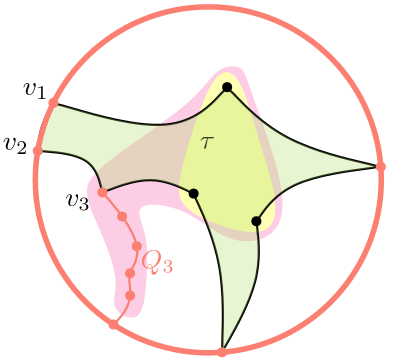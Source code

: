 <?xml version="1.0"?>
<!DOCTYPE ipe SYSTEM "ipe.dtd">
<ipe version="70218" creator="Ipe 7.2.26">
<info created="D:20220307160746" modified="D:20221109103644"/>
<ipestyle name="basic">
<symbol name="arrow/arc(spx)">
<path stroke="sym-stroke" fill="sym-stroke" pen="sym-pen">
0 0 m
-1 0.333 l
-1 -0.333 l
h
</path>
</symbol>
<symbol name="arrow/farc(spx)">
<path stroke="sym-stroke" fill="white" pen="sym-pen">
0 0 m
-1 0.333 l
-1 -0.333 l
h
</path>
</symbol>
<symbol name="arrow/ptarc(spx)">
<path stroke="sym-stroke" fill="sym-stroke" pen="sym-pen">
0 0 m
-1 0.333 l
-0.8 0 l
-1 -0.333 l
h
</path>
</symbol>
<symbol name="arrow/fptarc(spx)">
<path stroke="sym-stroke" fill="white" pen="sym-pen">
0 0 m
-1 0.333 l
-0.8 0 l
-1 -0.333 l
h
</path>
</symbol>
<symbol name="mark/circle(sx)" transformations="translations">
<path fill="sym-stroke">
0.6 0 0 0.6 0 0 e
0.4 0 0 0.4 0 0 e
</path>
</symbol>
<symbol name="mark/disk(sx)" transformations="translations">
<path fill="sym-stroke">
0.6 0 0 0.6 0 0 e
</path>
</symbol>
<symbol name="mark/fdisk(sfx)" transformations="translations">
<group>
<path fill="sym-fill">
0.5 0 0 0.5 0 0 e
</path>
<path fill="sym-stroke" fillrule="eofill">
0.6 0 0 0.6 0 0 e
0.4 0 0 0.4 0 0 e
</path>
</group>
</symbol>
<symbol name="mark/box(sx)" transformations="translations">
<path fill="sym-stroke" fillrule="eofill">
-0.6 -0.6 m
0.6 -0.6 l
0.6 0.6 l
-0.6 0.6 l
h
-0.4 -0.4 m
0.4 -0.4 l
0.4 0.4 l
-0.4 0.4 l
h
</path>
</symbol>
<symbol name="mark/square(sx)" transformations="translations">
<path fill="sym-stroke">
-0.6 -0.6 m
0.6 -0.6 l
0.6 0.6 l
-0.6 0.6 l
h
</path>
</symbol>
<symbol name="mark/fsquare(sfx)" transformations="translations">
<group>
<path fill="sym-fill">
-0.5 -0.5 m
0.5 -0.5 l
0.5 0.5 l
-0.5 0.5 l
h
</path>
<path fill="sym-stroke" fillrule="eofill">
-0.6 -0.6 m
0.6 -0.6 l
0.6 0.6 l
-0.6 0.6 l
h
-0.4 -0.4 m
0.4 -0.4 l
0.4 0.4 l
-0.4 0.4 l
h
</path>
</group>
</symbol>
<symbol name="mark/cross(sx)" transformations="translations">
<group>
<path fill="sym-stroke">
-0.43 -0.57 m
0.57 0.43 l
0.43 0.57 l
-0.57 -0.43 l
h
</path>
<path fill="sym-stroke">
-0.43 0.57 m
0.57 -0.43 l
0.43 -0.57 l
-0.57 0.43 l
h
</path>
</group>
</symbol>
<symbol name="arrow/fnormal(spx)">
<path stroke="sym-stroke" fill="white" pen="sym-pen">
0 0 m
-1 0.333 l
-1 -0.333 l
h
</path>
</symbol>
<symbol name="arrow/pointed(spx)">
<path stroke="sym-stroke" fill="sym-stroke" pen="sym-pen">
0 0 m
-1 0.333 l
-0.8 0 l
-1 -0.333 l
h
</path>
</symbol>
<symbol name="arrow/fpointed(spx)">
<path stroke="sym-stroke" fill="white" pen="sym-pen">
0 0 m
-1 0.333 l
-0.8 0 l
-1 -0.333 l
h
</path>
</symbol>
<symbol name="arrow/linear(spx)">
<path stroke="sym-stroke" pen="sym-pen">
-1 0.333 m
0 0 l
-1 -0.333 l
</path>
</symbol>
<symbol name="arrow/fdouble(spx)">
<path stroke="sym-stroke" fill="white" pen="sym-pen">
0 0 m
-1 0.333 l
-1 -0.333 l
h
-1 0 m
-2 0.333 l
-2 -0.333 l
h
</path>
</symbol>
<symbol name="arrow/double(spx)">
<path stroke="sym-stroke" fill="sym-stroke" pen="sym-pen">
0 0 m
-1 0.333 l
-1 -0.333 l
h
-1 0 m
-2 0.333 l
-2 -0.333 l
h
</path>
</symbol>
<symbol name="arrow/mid-normal(spx)">
<path stroke="sym-stroke" fill="sym-stroke" pen="sym-pen">
0.5 0 m
-0.5 0.333 l
-0.5 -0.333 l
h
</path>
</symbol>
<symbol name="arrow/mid-fnormal(spx)">
<path stroke="sym-stroke" fill="white" pen="sym-pen">
0.5 0 m
-0.5 0.333 l
-0.5 -0.333 l
h
</path>
</symbol>
<symbol name="arrow/mid-pointed(spx)">
<path stroke="sym-stroke" fill="sym-stroke" pen="sym-pen">
0.5 0 m
-0.5 0.333 l
-0.3 0 l
-0.5 -0.333 l
h
</path>
</symbol>
<symbol name="arrow/mid-fpointed(spx)">
<path stroke="sym-stroke" fill="white" pen="sym-pen">
0.5 0 m
-0.5 0.333 l
-0.3 0 l
-0.5 -0.333 l
h
</path>
</symbol>
<symbol name="arrow/mid-double(spx)">
<path stroke="sym-stroke" fill="sym-stroke" pen="sym-pen">
1 0 m
0 0.333 l
0 -0.333 l
h
0 0 m
-1 0.333 l
-1 -0.333 l
h
</path>
</symbol>
<symbol name="arrow/mid-fdouble(spx)">
<path stroke="sym-stroke" fill="white" pen="sym-pen">
1 0 m
0 0.333 l
0 -0.333 l
h
0 0 m
-1 0.333 l
-1 -0.333 l
h
</path>
</symbol>
<anglesize name="22.5 deg" value="22.5"/>
<anglesize name="30 deg" value="30"/>
<anglesize name="45 deg" value="45"/>
<anglesize name="60 deg" value="60"/>
<anglesize name="90 deg" value="90"/>
<arrowsize name="large" value="10"/>
<arrowsize name="small" value="5"/>
<arrowsize name="tiny" value="3"/>
<color name="blue" value="0 0 1"/>
<color name="brown" value="0.647 0.165 0.165"/>
<color name="darkblue" value="0 0 0.545"/>
<color name="darkcyan" value="0 0.545 0.545"/>
<color name="darkgray" value="0.663"/>
<color name="darkgreen" value="0 0.392 0"/>
<color name="darkmagenta" value="0.545 0 0.545"/>
<color name="darkorange" value="1 0.549 0"/>
<color name="darkred" value="0.545 0 0"/>
<color name="gold" value="1 0.843 0"/>
<color name="gray" value="0.745"/>
<color name="green" value="0 1 0"/>
<color name="lightblue" value="0.678 0.847 0.902"/>
<color name="lightcyan" value="0.878 1 1"/>
<color name="lightgray" value="0.827"/>
<color name="lightgreen" value="0.565 0.933 0.565"/>
<color name="lightyellow" value="1 1 0.878"/>
<color name="navy" value="0 0 0.502"/>
<color name="orange" value="1 0.647 0"/>
<color name="pink" value="1 0.753 0.796"/>
<color name="purple" value="0.627 0.125 0.941"/>
<color name="red" value="1 0 0"/>
<color name="seagreen" value="0.18 0.545 0.341"/>
<color name="turquoise" value="0.251 0.878 0.816"/>
<color name="violet" value="0.933 0.51 0.933"/>
<color name="yellow" value="1 1 0"/>
<dashstyle name="dash dot dotted" value="[4 2 1 2 1 2] 0"/>
<dashstyle name="dash dotted" value="[4 2 1 2] 0"/>
<dashstyle name="dashed" value="[4] 0"/>
<dashstyle name="dotted" value="[1 3] 0"/>
<gridsize name="10 pts (~3.5 mm)" value="10"/>
<gridsize name="14 pts (~5 mm)" value="14"/>
<gridsize name="16 pts (~6 mm)" value="16"/>
<gridsize name="20 pts (~7 mm)" value="20"/>
<gridsize name="28 pts (~10 mm)" value="28"/>
<gridsize name="32 pts (~12 mm)" value="32"/>
<gridsize name="4 pts" value="4"/>
<gridsize name="56 pts (~20 mm)" value="56"/>
<gridsize name="8 pts (~3 mm)" value="8"/>
<opacity name="10%" value="0.1"/>
<opacity name="30%" value="0.3"/>
<opacity name="50%" value="0.5"/>
<opacity name="75%" value="0.75"/>
<pen name="fat" value="1.2"/>
<pen name="heavier" value="0.8"/>
<pen name="ultrafat" value="2"/>
<symbolsize name="large" value="5"/>
<symbolsize name="small" value="2"/>
<symbolsize name="tiny" value="1.1"/>
<textsize name="Huge" value="\Huge"/>
<textsize name="LARGE" value="\LARGE"/>
<textsize name="Large" value="\Large"/>
<textsize name="footnote" value="\footnotesize"/>
<textsize name="huge" value="\huge"/>
<textsize name="large" value="\large"/>
<textsize name="small" value="\small"/>
<textsize name="tiny" value="\tiny"/>
<textstyle name="center" begin="\begin{center}" end="\end{center}"/>
<textstyle name="item" begin="\begin{itemize}\item{}" end="\end{itemize}"/>
<textstyle name="itemize" begin="\begin{itemize}" end="\end{itemize}"/>
<tiling name="falling" angle="-60" step="4" width="1"/>
<tiling name="rising" angle="30" step="4" width="1"/>
</ipestyle>
<ipestyle name="brew">
<color name="aliceblue" value="0.941 0.973 1"/>
<color name="brew1" value="0.552 0.827 0.78"/>
<color name="brew2" value="1 1 0.701"/>
<color name="brew3" value="0.745 0.729 0.854"/>
<color name="brew4" value="0.984 0.501 0.447"/>
<color name="brew5" value="0.501 0.694 0.827"/>
<color name="brew6" value="0.992 0.705 0.384"/>
<color name="brew7" value="0.701 0.87 0.411"/>
<color name="brew8" value="0.988 0.803 0.898"/>
</ipestyle>
<page>
<layer name="alpha"/>
<layer name="beta"/>
<layer name="gamma"/>
<layer name="delta"/>
<layer name="epsilon"/>
<view layers="delta" active="delta"/>
<view layers="epsilon" active="epsilon"/>
<view layers="alpha beta gamma" active="alpha"/>
<view layers="alpha beta gamma delta epsilon" active="alpha"/>
<path layer="alpha" matrix="1.15 0 0 1.15 -38.387 -86.405" fill="pink">
262.816 594.795
265.257 602.606
262.206 611.637
265.989 620.179
262.816 626.526
254.395 626.037
254.639 618.959
250.612 613.101
255.25 603.826
250.978 598.823
236.944 572.34
235.601 568.191
234.015 561.966
225.874 559.297
217.661 564.895
214.122 560.746
210.314 553.468
215.343 549.64
226.326 553.424
234.381 552.569
239.787 553.912
245.088 558.227
252.809 557.451
250.019 550.83
255.738 538.901
260.375 534.996
265.745 539.877
268.796 556.231
270.261 558.183
280.024 557.817
291.74 538.657
299.428 546.236
287.102 565.994
273.8 574.781
275.508 577.466
290.505 582.075
286.045 594.032
274.812 591.02 u
</path>
<path matrix="1.15 0 0 1.15 -38.387 -86.405" fill="brew2">
263.088 549.474
253.841 552.679
255.69 538.748
264.444 538.009 u
</path>
<path matrix="1.15 0 0 1.15 -38.387 -86.405" fill="brew2">
277.635 580.295
286.882 581.528
284.909 592.501
276.772 588.925 u
</path>
<path layer="epsilon" matrix="1.15 0 0 1.15 -38.387 -86.405" fill="brew8">
255.006 608.098
226.082 560.502
225.838 555.498
238.53 536.582
242.68 529.626
242.68 526.575
250.368 524.622
249.636 538.047
238.164 560.258
250.389 557.488
261.978 553.666
287.621 576.227
290.58 584.117
263.182 611.637
250.856 605.901 u
</path>
<path matrix="1.15 0 0 1.15 -38.387 -86.405" fill="brew2">
274.923 596.076
261.485 607.541
250.636 602.98
245.088 558.351
261.238 555.022
287.375 577.213
283.06 586.583 u
</path>
<path layer="delta" matrix="1.15 0 0 1.15 -38.387 -86.405" fill="brew8">
223.153 580.883
217.173 573.072
222.421 562.333
229.987 543.416
225.35 535.728
236.334 530.114
237.798 544.271
238.408 559.404
232.184 569.533
250.978 567.702
264.403 553.79
286.858 560.014
269.406 605.535
268.186 612.369
259.155 611.393
253.907 601.019 u
</path>
<path matrix="1.15 0 0 1.15 -38.387 -86.405" fill="brew2">
269.498 600.514
265.677 610.254
258.033 610.747
246.937 575.487
247.43 565.871
276.896 555.762
278.991 569.323
274.676 582.514 u
</path>
<path layer="alpha" matrix="1.15 0 0 1.15 -38.387 -86.405" stroke="lightgray" pen="heavier">
272.823 566.116 m
256.226 576.855
255.738 596.016 c
</path>
<path matrix="1.15 0 0 1.15 -38.387 -86.405" stroke="lightgray" pen="heavier">
239.385 567.214 m
260.253 576.733
272.823 566.116 c
</path>
<path matrix="1.15 0 0 1.15 -38.387 -86.405" stroke="lightgray" pen="heavier">
239.385 567.214 m
249.88 571.608
255.738 596.016 c
</path>
<path matrix="1.15 0 0 1.15 -38.387 -86.405" stroke="brew7" pen="heavier">
255.738 596.016 m
265.501 603.948
243.534 615.298
269.162 616.64
255.375 630.157 c
</path>
<path matrix="1.15 0 0 1.15 -38.387 -86.405" stroke="brew1" pen="heavier">
272.823 566.116 m
290.885 562.211
286.492 546.101
298.326 540.991 c
</path>
<path matrix="1.15 0 0 1.15 -38.387 -86.405" stroke="brew4" pen="heavier">
239.385 567.214 m
237.31 554.644
221.323 564.163
218.76 554.522
207.999 553.081 c
</path>
<path matrix="0.69552 0 0 0.69552 78.0252 175.39" stroke="black">
89.5337 0 0 89.5337 257.631 576.033 e
</path>
<path matrix="0.69552 0 0 0.69552 78.0252 175.39" stroke="brew7" pen="ultrafat" cap="1">
343.793 600.373 m
89.5337 0 0 89.5337 257.631 576.033 179.77 620.238 a
</path>
<path matrix="0.69552 0 0 0.69552 78.0252 175.39" stroke="brew4" pen="ultrafat" cap="1">
172.631 604.165 m
89.5337 0 0 89.5337 257.631 576.033 237.08 488.89 a
</path>
<path matrix="0.69552 0 0 0.69552 78.0252 175.39" stroke="brew1" pen="ultrafat" cap="1">
263.713 486.707 m
89.5337 0 0 89.5337 257.631 576.033 347.123 578.744 a
</path>
<use layer="beta" matrix="0.9936 0 0 0.9936 1.23096 3.68624" name="mark/disk(sx)" pos="255.7 638.677" size="normal" stroke="brew7"/>
<use matrix="0.9936 0 0 0.9936 1.23096 3.68624" name="mark/disk(sx)" pos="200.866 549.468" size="normal" stroke="brew4"/>
<use matrix="0.9936 0 0 0.9936 1.23096 3.68624" name="mark/disk(sx)" pos="305.412 535.476" size="normal" stroke="brew1"/>
<text layer="alpha" matrix="0.828 0 0 0.828 86.1764 107.842" transformations="translations" pos="261.158 623.386" stroke="brew7" type="label" width="10.866" height="6.812" depth="1.49" valign="baseline" style="math">P_3</text>
<text matrix="0.828 0 0 0.828 69.8308 86.8552" transformations="translations" pos="299.119 556.296" stroke="brew1" type="label" width="10.866" height="6.812" depth="1.49" valign="baseline" style="math">P_2</text>
<text matrix="0.828 0 0 0.828 18.7219 75.921" transformations="translations" pos="224 560" stroke="brew4" type="label" width="10.866" height="6.812" depth="1.49" halign="right" valign="top" style="math">P_1</text>
<path layer="epsilon" matrix="0.69552 0 0 0.69552 78.0252 175.391" stroke="black" pen="heavier">
89.5337 0 0 89.5337 257.631 576.033 e
</path>
<path matrix="0.828 0 0 0.828 43.895 99.0774" stroke="brew1" pen="ultrafat" cap="1">
331.535 589.978 m
75.2083 0 0 75.2083 257.631 576.033 183.767 590.188 a
</path>
<path matrix="0.828 0 0 0.828 43.895 99.0774" stroke="brew4" pen="ultrafat" cap="1">
182.808 568.432 m
75.2083 0 0 75.2083 257.631 576.033 332.286 566.93 a
</path>
<text matrix="0.828 0 0 0.828 40.9239 79.4469" transformations="translations" pos="184.197 614.929" stroke="black" type="label" width="9.298" height="4.294" depth="1.49" halign="right" valign="baseline" style="math">v_1</text>
<text matrix="0.828 0 0 0.828 40.3487 58.8791" transformations="translations" pos="184.197 614.929" stroke="black" type="label" width="9.298" height="4.294" depth="1.49" halign="right" valign="top" style="math">v_2</text>
<text layer="delta" matrix="0.828 0 0 0.828 62.4626 61.6242" transformations="translations" pos="184.197 614.929" stroke="black" type="label" width="9.298" height="4.294" depth="1.49" halign="right" valign="top" style="math">v_3</text>
<path matrix="1.15 0 0 1.15 -38.387 -86.405" stroke="brew4" pen="heavier">
223.885 572.096 m
240.239 554.156
227.181 547.2
235.601 538.535
227.353 530.749 c
</path>
<use matrix="1.15 0 0 1.15 -38.387 -86.405" name="mark/disk(sx)" pos="227.353 530.749" size="normal" stroke="brew4"/>
<text matrix="1.15 0 0 1.15 -38.387 -86.405" transformations="translations" pos="256.714 585.764" stroke="black" type="label" width="5.483" height="4.289" depth="0" halign="center" valign="baseline" style="math">\tau</text>
<use layer="epsilon" matrix="1.15 0 0 1.15 -38.387 -86.405" name="mark/disk(sx)" pos="254.639 561.6" size="normal" stroke="black"/>
<use matrix="1.15 0 0 1.15 -38.387 -86.405" name="mark/disk(sx)" pos="280.268 580.15" size="normal" stroke="black"/>
<use matrix="1.15 0 0 1.15 -38.387 -86.405" name="mark/disk(sx)" pos="257.69 602.484" size="normal" stroke="black"/>
<use matrix="1.15 0 0 1.15 -38.387 -86.405" name="mark/disk(sx)" pos="247.025 522.818" size="normal" stroke="brew4"/>
<text matrix="1.15 0 0 1.15 -34.937 -87.555" transformations="translations" pos="239.018 543.783" stroke="brew4" type="label" width="12.345" height="6.815" depth="1.93" valign="baseline" style="math">Q_3</text>
<path matrix="1.15 0 0 1.15 -38.387 -86.405" stroke="brew4" pen="heavier">
232.55 563.065 m
229.133 553.668
242.069 548.42
244.388 533.531
247.025 522.818 c
</path>
<use matrix="1.15 0 0 1.15 -38.387 -86.405" name="mark/disk(sx)" pos="232.55 563.065" size="normal" stroke="brew4"/>
<text matrix="1.15 0 0 1.15 -38.387 -89.855" transformations="translations" pos="249.27 615.176" stroke="black" type="label" width="10.876" height="6.812" depth="1.49" halign="center" valign="baseline" style="math">F_1</text>
<text matrix="1.15 0 0 1.15 -20.0014 -172.519" transformations="translations" pos="249.27 615.176" stroke="black" type="label" width="10.876" height="6.812" depth="1.49" halign="center" valign="baseline" style="math">F_3</text>
<text matrix="1.15 0 0 1.15 -71.0873 -160.449" transformations="translations" pos="249.27 615.176" stroke="black" type="label" width="10.876" height="6.812" depth="1.49" halign="center" valign="baseline" style="math">F_2</text>
<text matrix="1.15 0 0 1.15 -35.8605 -132.521" transformations="translations" pos="249.27 615.176" stroke="black" type="label" width="5.483" height="4.289" depth="0" halign="center" valign="baseline" style="math">\tau</text>
<text matrix="1.15 0 0 1.15 -36.087 -87.555" transformations="translations" pos="230.891 567.652" stroke="black" type="label" width="9.298" height="4.294" depth="1.49" valign="baseline" style="math">v_3</text>
<use layer="alpha" matrix="1.15 0 0 1.15 -38.387 -86.405" name="mark/disk(sx)" pos="281.854 586.619" size="normal" stroke="black"/>
<use matrix="1.15 0 0 1.15 -38.387 -86.405" name="mark/disk(sx)" pos="259.033 544.881" size="normal" stroke="black"/>
<text matrix="1.15 0 0 1.15 -39.537 -85.255" transformations="translations" pos="251.1 577.099" stroke="black" type="label" width="5.483" height="4.289" depth="0" halign="center" valign="baseline" style="math">\tau</text>
<text matrix="1.15 0 0 1.15 -36.087 -85.255" transformations="translations" pos="234.503 566.604" stroke="black" type="label" width="9.298" height="4.294" depth="1.49" halign="right" valign="baseline" style="math">v_1</text>
<text matrix="1.15 0 0 1.15 6.72692 -83.4305" transformations="translations" pos="234.503 566.604" stroke="black" type="label" width="9.298" height="4.294" depth="1.49" valign="baseline" style="math">v_2</text>
<text matrix="1.15 0 0 1.15 -10.5358 -52.1647" transformations="translations" pos="234.503 566.604" stroke="black" type="label" width="9.298" height="4.294" depth="1.49" valign="top" style="math">v_3</text>
<text matrix="1.15 0 0 1.15 -33.787 -86.405" transformations="translations" pos="236.7 611.759" stroke="black" type="label" width="10.876" height="6.812" depth="1.49" halign="center" valign="baseline" style="math">F_1</text>
<text matrix="1.15 0 0 1.15 18.8422 -102.965" transformations="translations" pos="236.7 611.759" stroke="black" type="label" width="10.876" height="6.812" depth="1.49" halign="center" valign="baseline" style="math">F_2</text>
<text matrix="1.15 0 0 1.15 -25.3673 -172.437" transformations="translations" pos="236.7 611.759" stroke="black" type="label" width="10.876" height="6.812" depth="1.49" halign="center" valign="baseline" style="math">F_3</text>
<text matrix="1.15 0 0 1.15 -60.536 -125.226" transformations="translations" pos="236.7 611.759" stroke="black" type="label" width="10.876" height="6.812" depth="1.49" halign="center" valign="baseline" style="math">F_4</text>
<text layer="delta" matrix="1.15 0 0 1.15 -37.237 -87.555" transformations="translations" pos="234.855 549.227" stroke="brew4" type="label" width="12.345" height="6.815" depth="1.93" valign="baseline" style="math">Q_3</text>
<text layer="alpha" matrix="1.15 0 0 1.15 -38.387 -85.255" transformations="translations" pos="220.677 555.885" stroke="brew4" type="label" width="12.345" height="6.815" depth="1.93" valign="top" style="math">Q_1</text>
<text matrix="1.15 0 0 1.15 -41.837 -87.555" transformations="translations" pos="289.717 559.707" stroke="brew1" type="label" width="12.345" height="6.815" depth="1.93" valign="baseline" style="math">Q_2</text>
<text matrix="1.15 0 0 1.15 -37.237 -80.655" transformations="translations" pos="259.882 610.747" stroke="brew7" type="label" width="12.345" height="6.815" depth="1.93" valign="top" style="math">Q_3</text>
<use layer="delta" matrix="1.15 0 0 1.15 -38.387 -86.405" name="mark/disk(sx)" pos="230.076 564.559" size="normal" stroke="brew4"/>
<use matrix="1.15 0 0 1.15 -38.387 -86.405" name="mark/disk(sx)" pos="234.65 555.232" size="normal" stroke="brew4"/>
<use matrix="1.15 0 0 1.15 -38.387 -86.405" name="mark/disk(sx)" pos="232.556 546.792" size="normal" stroke="brew4"/>
<use matrix="1.15 0 0 1.15 -38.387 -86.405" name="mark/disk(sx)" pos="232.584 539.821" size="normal" stroke="brew4"/>
<text matrix="0.828 0 0 0.828 47.207 97.4214" transformations="translations" pos="184.197 614.929" stroke="black" type="label" width="9.298" height="4.294" depth="1.49" halign="right" valign="baseline" style="math">v_1</text>
<text matrix="0.828 0 0 0.828 40.0071 77.6816" transformations="translations" pos="184.197 614.929" stroke="black" type="label" width="9.298" height="4.294" depth="1.49" halign="right" valign="baseline" style="math">v_2</text>
<use layer="epsilon" matrix="1.15 0 0 1.15 -38.387 -86.405" name="mark/disk(sx)" pos="232.56 554.101" size="normal" stroke="brew4"/>
<use matrix="1.15 0 0 1.15 -38.387 -86.405" name="mark/disk(sx)" pos="237.128 548.591" size="normal" stroke="brew4"/>
<use matrix="1.15 0 0 1.15 -38.387 -86.405" name="mark/disk(sx)" pos="242.239 540.814" size="normal" stroke="brew4"/>
<use matrix="1.15 0 0 1.15 -38.387 -86.405" name="mark/disk(sx)" pos="244.51 533.353" size="normal" stroke="brew4"/>
<use layer="alpha" matrix="1.15 0 0 1.15 -38.387 -86.405" name="mark/disk(sx)" pos="214.85 554.808" size="normal" stroke="brew4"/>
<use matrix="1.15 0 0 1.15 -38.387 -86.405" name="mark/disk(sx)" pos="221.677 558.604" size="normal" stroke="brew4"/>
<use matrix="1.15 0 0 1.15 -38.387 -86.405" name="mark/disk(sx)" pos="230.861 558.55" size="normal" stroke="brew4"/>
<use matrix="1.15 0 0 1.15 -38.387 -86.405" name="mark/disk(sx)" pos="237.069 560.946" size="normal" stroke="brew4"/>
<use matrix="1.15 0 0 1.15 -38.387 -86.405" name="mark/disk(sx)" pos="259.721 601.749" size="normal" stroke="brew7"/>
<use matrix="1.15 0 0 1.15 -38.387 -86.405" name="mark/disk(sx)" pos="256.997 609.191" size="normal" stroke="brew7"/>
<use matrix="1.15 0 0 1.15 -38.387 -86.405" name="mark/disk(sx)" pos="258.696 615.57" size="normal" stroke="brew7"/>
<use matrix="1.15 0 0 1.15 -38.387 -86.405" name="mark/disk(sx)" pos="261.27 622.349" size="normal" stroke="brew7"/>
<use matrix="1.15 0 0 1.15 -38.387 -86.405" name="mark/disk(sx)" pos="280.178 563.244" size="normal" stroke="brew1"/>
<use matrix="1.15 0 0 1.15 -38.387 -86.405" name="mark/disk(sx)" pos="285.786 557.684" size="normal" stroke="brew1"/>
<use matrix="1.15 0 0 1.15 -38.387 -86.405" name="mark/disk(sx)" pos="289.794 550.206" size="normal" stroke="brew1"/>
<use matrix="1.15 0 0 1.15 -38.387 -86.405" name="mark/disk(sx)" pos="292.986 545.04" size="normal" stroke="brew1"/>
<path layer="delta" stroke="black" pen="heavier">
201.448 603.747
201.448 603.747
196.705 595.37
195.822 586.474
195.822 586.474
215.805 584.881
219.081 571.505
219.081 571.505
236.889 578.253
251.922 571.085
251.922 571.085
263.191 546.158
262.146 513.957
262.146 513.957
276.864 540.209
274.518 561.12
274.518 561.12
285.318 576.322
319.308 580.735
319.308 580.735
283.387 589.056
263.992 609.399
263.992 609.399
246.596 590.621 u
</path>
<use matrix="1.15 0 0 1.15 -38.387 -86.405" name="mark/disk(sx)" pos="261.333 522.054" size="normal" stroke="brew4"/>
<path matrix="1 0 0 1 -0.000332 -0.000288" fill="brew7" opacity="30%" stroke-opacity="opaque">
201.448 603.747
201.448 603.747
196.705 595.37
195.822 586.474
195.822 586.474
215.805 584.881
219.081 571.505
219.081 571.505
236.889 578.253
251.922 571.085
251.922 571.085
263.191 546.158
262.146 513.957
262.146 513.957
276.864 540.209
274.518 561.12
274.518 561.12
285.318 576.322
319.308 580.735
319.308 580.735
283.387 589.056
263.992 609.399
263.992 609.399
246.596 590.621 u
</path>
<use matrix="0.828 0 0 0.828 43.895 99.0774" name="mark/disk(sx)" pos="190.281 609.504" size="normal" stroke="brew4"/>
<use matrix="0.828 0 0 0.828 43.895 99.0774" name="mark/disk(sx)" pos="183.487 588.643" size="normal" stroke="brew4"/>
<path matrix="0.69552 0 0 0.69552 78.0252 175.391" stroke="brew4" pen="ultrafat">
89.5337 0 0 89.5337 257.631 576.033 e
</path>
<use matrix="1.15 0 0 1.15 -38.387 -86.405" name="mark/disk(sx)" pos="311.039 580.122" size="normal" stroke="brew4"/>
<use matrix="1.15 0 0 1.15 -38.387 -86.405" name="mark/disk(sx)" pos="272.091 563.065" size="normal" stroke="black"/>
<use matrix="1.15 0 0 1.15 -38.387 -86.405" name="mark/disk(sx)" pos="252.443 571.73" size="normal" stroke="black"/>
<use matrix="1.15 0 0 1.15 -38.387 -86.405" name="mark/disk(sx)" pos="262.938 605.047" size="normal" stroke="black"/>
<use matrix="1.15 0 0 1.15 -38.387 -86.405" name="mark/disk(sx)" pos="223.885 572.096" size="normal" stroke="brew4"/>
<path layer="epsilon" stroke="black" pen="heavier">
196.054 587.753
196.054 587.753
194.774 577.783
195.26 569.739
195.26 569.739
218.884 570.895
229.046 561.12
229.046 561.12
246.022 565.467
254.448 559.435
254.448 559.435
285.423 554.612
303.059 533.89
303.059 533.89
284.64 564.423
283.921 580.767
283.921 580.767
260.321 590.152
257.956 606.452
257.956 606.452
231.827 583.419 u
</path>
<path matrix="1 0 0 1 0.000076 0.000064" fill="brew7" opacity="30%" stroke-opacity="opaque">
196.054 587.753
196.054 587.753
194.774 577.783
195.26 569.739
195.26 569.739
218.884 570.895
229.046 561.12
229.046 561.12
246.022 565.467
254.448 559.435
254.448 559.435
285.423 554.612
303.059 533.89
303.059 533.89
284.64 564.423
283.921 580.767
283.921 580.767
260.321 590.152
257.956 606.452
257.956 606.452
231.827 583.419 u
</path>
<use matrix="0.828 0 0 0.828 43.895 99.0774" name="mark/disk(sx)" pos="183.767 590.188" size="normal" stroke="brew1"/>
<use matrix="0.828 0 0 0.828 43.895 99.0774" name="mark/disk(sx)" pos="182.808 568.432" size="normal" stroke="brew4"/>
<use matrix="0.828 0 0 0.828 65.123 114.135" name="mark/disk(sx)" pos="287.362 506.951" size="normal" stroke="brew4"/>
<path layer="alpha" stroke="black" fill="brew7" pen="heavier" opacity="30%" stroke-opacity="opaque">
209.723 616.314
209.723 616.314
236.367 587.125
236.906 565.891
236.906 565.891
256.929 560.249
259.501 540.208
259.501 540.208
263.765 558.84
275.359 564.628
275.359 564.628
267.053 578.931
285.745 588.207
285.745 588.207
263.765 584.15
255.712 599.013
255.712 599.013
240.594 596.727 u
</path>
<use matrix="1.15 0 0 1.15 -38.387 -86.405" name="mark/disk(sx)" pos="215.748 611.06" size="normal" stroke="brew7"/>
<use matrix="1.15 0 0 1.15 -38.387 -86.405" name="mark/disk(sx)" pos="239.385 567.214" size="normal" stroke="brew4"/>
<use matrix="1.15 0 0 1.15 -38.387 -86.405" name="mark/disk(sx)" pos="272.823 566.116" size="normal" stroke="brew1"/>
<use matrix="1.15 0 0 1.15 -38.387 -86.405" name="mark/disk(sx)" pos="255.738 596.016" size="normal" stroke="brew7"/>
</page>
</ipe>
